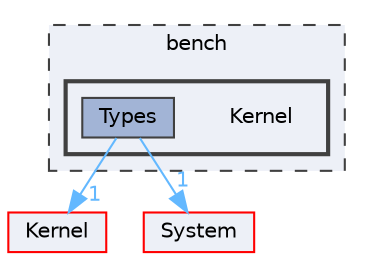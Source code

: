 digraph "Kernel"
{
 // LATEX_PDF_SIZE
  bgcolor="transparent";
  edge [fontname=Helvetica,fontsize=10,labelfontname=Helvetica,labelfontsize=10];
  node [fontname=Helvetica,fontsize=10,shape=box,height=0.2,width=0.4];
  compound=true
  subgraph clusterdir_a36c4719283424f51e58ca3678e5dea3 {
    graph [ bgcolor="#edf0f7", pencolor="grey25", label="bench", fontname=Helvetica,fontsize=10 style="filled,dashed", URL="dir_a36c4719283424f51e58ca3678e5dea3.html",tooltip=""]
  subgraph clusterdir_3ae5f6a74357e0c9a169e197532c90ac {
    graph [ bgcolor="#edf0f7", pencolor="grey25", label="", fontname=Helvetica,fontsize=10 style="filled,bold", URL="dir_3ae5f6a74357e0c9a169e197532c90ac.html",tooltip=""]
    dir_3ae5f6a74357e0c9a169e197532c90ac [shape=plaintext, label="Kernel"];
  dir_a4a0ef1eb72a6b26e8579ea5984a5a2b [label="Types", fillcolor="#a2b4d6", color="grey25", style="filled", URL="dir_a4a0ef1eb72a6b26e8579ea5984a5a2b.html",tooltip=""];
  }
  }
  dir_52bed8acfaac088d5968cb2c84d7645d [label="Kernel", fillcolor="#edf0f7", color="red", style="filled", URL="dir_52bed8acfaac088d5968cb2c84d7645d.html",tooltip=""];
  dir_9af51e3826d4f9e80d9103b2de543e84 [label="System", fillcolor="#edf0f7", color="red", style="filled", URL="dir_9af51e3826d4f9e80d9103b2de543e84.html",tooltip=""];
  dir_a4a0ef1eb72a6b26e8579ea5984a5a2b->dir_52bed8acfaac088d5968cb2c84d7645d [headlabel="1", labeldistance=1.5 headhref="dir_000050_000028.html" href="dir_000050_000028.html" color="steelblue1" fontcolor="steelblue1"];
  dir_a4a0ef1eb72a6b26e8579ea5984a5a2b->dir_9af51e3826d4f9e80d9103b2de543e84 [headlabel="1", labeldistance=1.5 headhref="dir_000050_000046.html" href="dir_000050_000046.html" color="steelblue1" fontcolor="steelblue1"];
}
